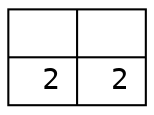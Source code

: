 digraph {
  node [fontname="Courier"];
  rankdir=LR;
  s0_0_1_1 [shape=record, label="{&nbsp;&nbsp;|&nbsp;&nbsp;}|{&nbsp;2|&nbsp;2}"];
}

